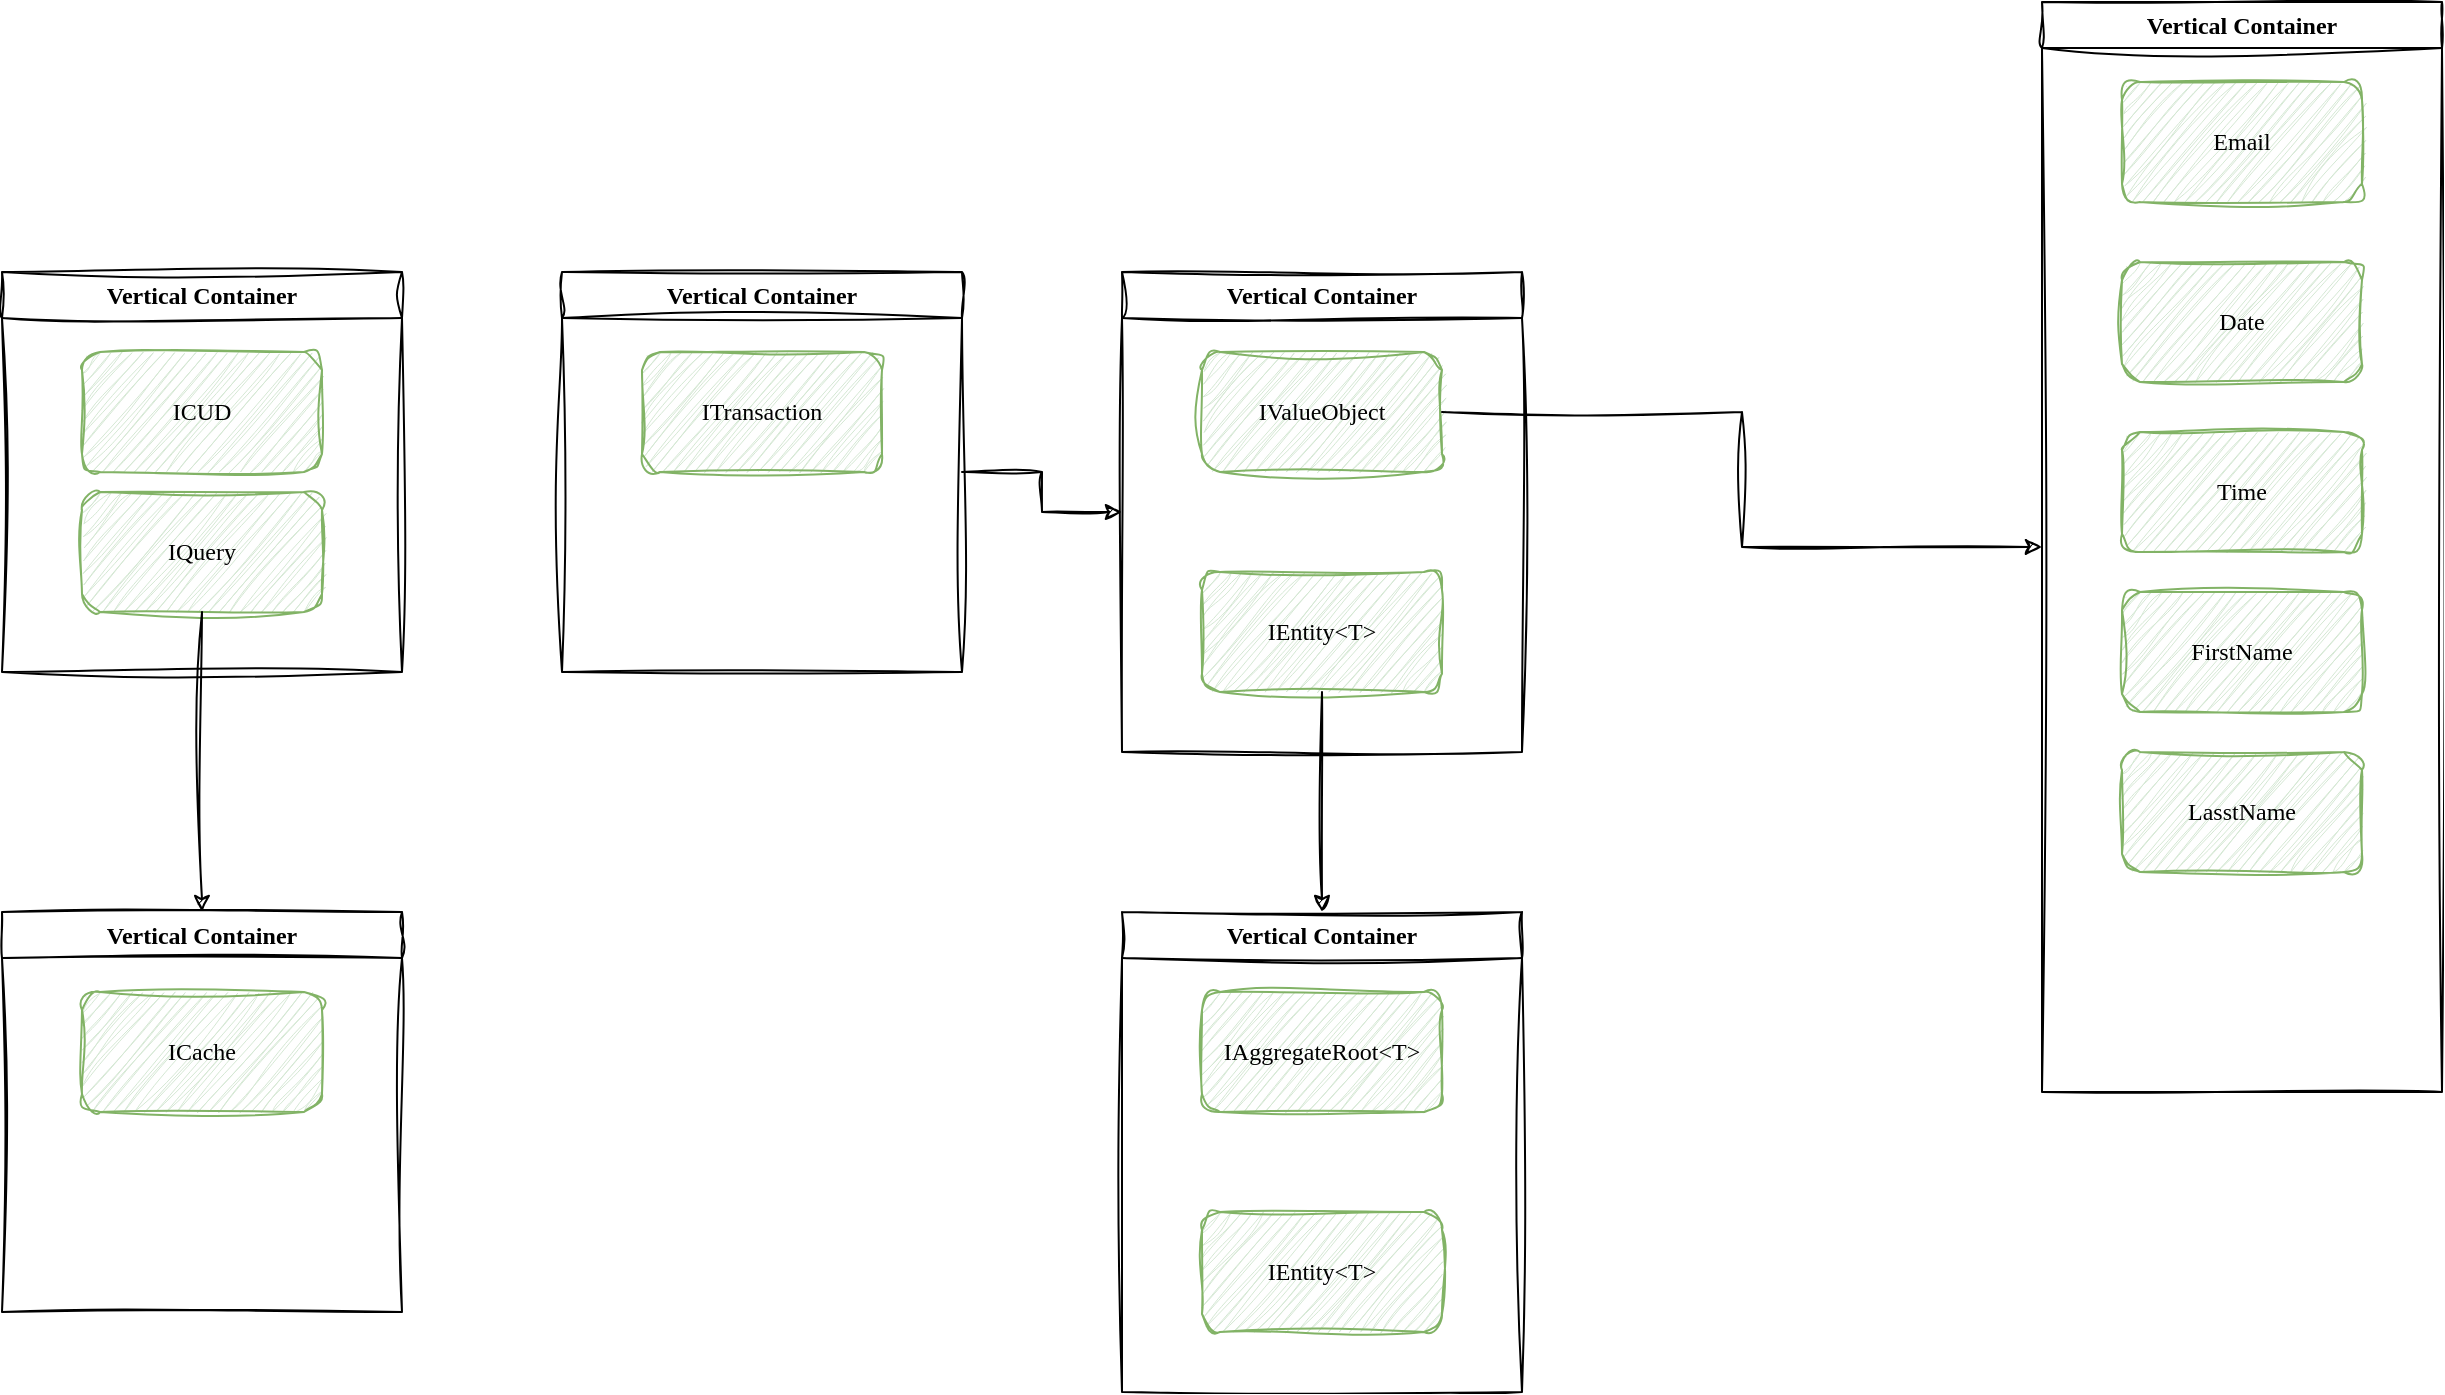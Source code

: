 <mxfile version="24.5.3" type="device" pages="3">
  <diagram id="gMngLW4jEP_mwWQlNc8c" name="ConnectionProvider">
    <mxGraphModel dx="1418" dy="2023" grid="1" gridSize="10" guides="1" tooltips="1" connect="1" arrows="1" fold="1" page="1" pageScale="1" pageWidth="827" pageHeight="1169" math="0" shadow="0">
      <root>
        <mxCell id="0" />
        <mxCell id="1" parent="0" />
        <mxCell id="ZhsNxCUsWvudaTYQ64_n-6" value="Vertical Container" style="swimlane;whiteSpace=wrap;html=1;fontFamily=Fira Code;fontSource=https%3A%2F%2Ffonts.googleapis.com%2Fcss%3Ffamily%3DFira%2BCode;sketch=1;curveFitting=1;jiggle=2;" vertex="1" parent="1">
          <mxGeometry x="10" y="10" width="200" height="200" as="geometry" />
        </mxCell>
        <mxCell id="ZhsNxCUsWvudaTYQ64_n-1" value="ICUD" style="rounded=1;whiteSpace=wrap;html=1;fillColor=#d5e8d4;strokeColor=#82b366;fontFamily=Fira Code;fontSource=https%3A%2F%2Ffonts.googleapis.com%2Fcss%3Ffamily%3DFira%2BCode;sketch=1;curveFitting=1;jiggle=2;" vertex="1" parent="ZhsNxCUsWvudaTYQ64_n-6">
          <mxGeometry x="40" y="40" width="120" height="60" as="geometry" />
        </mxCell>
        <mxCell id="ZhsNxCUsWvudaTYQ64_n-4" value="IQuery" style="rounded=1;whiteSpace=wrap;html=1;fillColor=#d5e8d4;strokeColor=#82b366;fontFamily=Fira Code;fontSource=https%3A%2F%2Ffonts.googleapis.com%2Fcss%3Ffamily%3DFira%2BCode;sketch=1;curveFitting=1;jiggle=2;" vertex="1" parent="ZhsNxCUsWvudaTYQ64_n-6">
          <mxGeometry x="40" y="110" width="120" height="60" as="geometry" />
        </mxCell>
        <mxCell id="ZhsNxCUsWvudaTYQ64_n-18" value="" style="edgeStyle=orthogonalEdgeStyle;rounded=0;sketch=1;hachureGap=4;jiggle=2;curveFitting=1;orthogonalLoop=1;jettySize=auto;html=1;fontFamily=Architects Daughter;fontSource=https%3A%2F%2Ffonts.googleapis.com%2Fcss%3Ffamily%3DArchitects%2BDaughter;" edge="1" parent="1" source="ZhsNxCUsWvudaTYQ64_n-7" target="ZhsNxCUsWvudaTYQ64_n-16">
          <mxGeometry relative="1" as="geometry" />
        </mxCell>
        <mxCell id="ZhsNxCUsWvudaTYQ64_n-7" value="Vertical Container" style="swimlane;whiteSpace=wrap;html=1;fontFamily=Fira Code;fontSource=https%3A%2F%2Ffonts.googleapis.com%2Fcss%3Ffamily%3DFira%2BCode;sketch=1;curveFitting=1;jiggle=2;" vertex="1" parent="1">
          <mxGeometry x="290" y="10" width="200" height="200" as="geometry" />
        </mxCell>
        <mxCell id="ZhsNxCUsWvudaTYQ64_n-8" value="ITransaction" style="rounded=1;whiteSpace=wrap;html=1;fillColor=#d5e8d4;strokeColor=#82b366;fontFamily=Fira Code;fontSource=https%3A%2F%2Ffonts.googleapis.com%2Fcss%3Ffamily%3DFira%2BCode;sketch=1;curveFitting=1;jiggle=2;" vertex="1" parent="ZhsNxCUsWvudaTYQ64_n-7">
          <mxGeometry x="40" y="40" width="120" height="60" as="geometry" />
        </mxCell>
        <mxCell id="ZhsNxCUsWvudaTYQ64_n-11" value="Vertical Container" style="swimlane;whiteSpace=wrap;html=1;fontFamily=Fira Code;fontSource=https%3A%2F%2Ffonts.googleapis.com%2Fcss%3Ffamily%3DFira%2BCode;sketch=1;curveFitting=1;jiggle=2;" vertex="1" parent="1">
          <mxGeometry x="10" y="330" width="200" height="200" as="geometry" />
        </mxCell>
        <mxCell id="ZhsNxCUsWvudaTYQ64_n-12" value="ICache" style="rounded=1;whiteSpace=wrap;html=1;fillColor=#d5e8d4;strokeColor=#82b366;fontFamily=Fira Code;fontSource=https%3A%2F%2Ffonts.googleapis.com%2Fcss%3Ffamily%3DFira%2BCode;sketch=1;curveFitting=1;jiggle=2;" vertex="1" parent="ZhsNxCUsWvudaTYQ64_n-11">
          <mxGeometry x="40" y="40" width="120" height="60" as="geometry" />
        </mxCell>
        <mxCell id="ZhsNxCUsWvudaTYQ64_n-15" style="edgeStyle=orthogonalEdgeStyle;rounded=0;sketch=1;hachureGap=4;jiggle=2;curveFitting=1;orthogonalLoop=1;jettySize=auto;html=1;fontFamily=Architects Daughter;fontSource=https%3A%2F%2Ffonts.googleapis.com%2Fcss%3Ffamily%3DArchitects%2BDaughter;" edge="1" parent="1" source="ZhsNxCUsWvudaTYQ64_n-4" target="ZhsNxCUsWvudaTYQ64_n-11">
          <mxGeometry relative="1" as="geometry" />
        </mxCell>
        <mxCell id="ZhsNxCUsWvudaTYQ64_n-16" value="Vertical Container" style="swimlane;whiteSpace=wrap;html=1;fontFamily=Fira Code;fontSource=https%3A%2F%2Ffonts.googleapis.com%2Fcss%3Ffamily%3DFira%2BCode;sketch=1;curveFitting=1;jiggle=2;" vertex="1" parent="1">
          <mxGeometry x="570" y="10" width="200" height="240" as="geometry" />
        </mxCell>
        <mxCell id="ZhsNxCUsWvudaTYQ64_n-17" value="IValueObject" style="rounded=1;whiteSpace=wrap;html=1;fillColor=#d5e8d4;strokeColor=#82b366;fontFamily=Fira Code;fontSource=https%3A%2F%2Ffonts.googleapis.com%2Fcss%3Ffamily%3DFira%2BCode;sketch=1;curveFitting=1;jiggle=2;" vertex="1" parent="ZhsNxCUsWvudaTYQ64_n-16">
          <mxGeometry x="40" y="40" width="120" height="60" as="geometry" />
        </mxCell>
        <mxCell id="ZhsNxCUsWvudaTYQ64_n-19" value="IEntity&amp;lt;T&amp;gt;" style="rounded=1;whiteSpace=wrap;html=1;fillColor=#d5e8d4;strokeColor=#82b366;fontFamily=Fira Code;fontSource=https%3A%2F%2Ffonts.googleapis.com%2Fcss%3Ffamily%3DFira%2BCode;sketch=1;curveFitting=1;jiggle=2;" vertex="1" parent="ZhsNxCUsWvudaTYQ64_n-16">
          <mxGeometry x="40" y="150" width="120" height="60" as="geometry" />
        </mxCell>
        <mxCell id="ZhsNxCUsWvudaTYQ64_n-21" value="Vertical Container" style="swimlane;whiteSpace=wrap;html=1;fontFamily=Fira Code;fontSource=https%3A%2F%2Ffonts.googleapis.com%2Fcss%3Ffamily%3DFira%2BCode;sketch=1;curveFitting=1;jiggle=2;" vertex="1" parent="1">
          <mxGeometry x="570" y="330" width="200" height="240" as="geometry" />
        </mxCell>
        <mxCell id="ZhsNxCUsWvudaTYQ64_n-22" value="IAggregateRoot&amp;lt;T&amp;gt;" style="rounded=1;whiteSpace=wrap;html=1;fillColor=#d5e8d4;strokeColor=#82b366;fontFamily=Fira Code;fontSource=https%3A%2F%2Ffonts.googleapis.com%2Fcss%3Ffamily%3DFira%2BCode;sketch=1;curveFitting=1;jiggle=2;" vertex="1" parent="ZhsNxCUsWvudaTYQ64_n-21">
          <mxGeometry x="40" y="40" width="120" height="60" as="geometry" />
        </mxCell>
        <mxCell id="ZhsNxCUsWvudaTYQ64_n-23" value="IEntity&amp;lt;T&amp;gt;" style="rounded=1;whiteSpace=wrap;html=1;fillColor=#d5e8d4;strokeColor=#82b366;fontFamily=Fira Code;fontSource=https%3A%2F%2Ffonts.googleapis.com%2Fcss%3Ffamily%3DFira%2BCode;sketch=1;curveFitting=1;jiggle=2;" vertex="1" parent="ZhsNxCUsWvudaTYQ64_n-21">
          <mxGeometry x="40" y="150" width="120" height="60" as="geometry" />
        </mxCell>
        <mxCell id="ZhsNxCUsWvudaTYQ64_n-25" style="edgeStyle=orthogonalEdgeStyle;rounded=0;sketch=1;hachureGap=4;jiggle=2;curveFitting=1;orthogonalLoop=1;jettySize=auto;html=1;entryX=0.5;entryY=0;entryDx=0;entryDy=0;fontFamily=Architects Daughter;fontSource=https%3A%2F%2Ffonts.googleapis.com%2Fcss%3Ffamily%3DArchitects%2BDaughter;" edge="1" parent="1" source="ZhsNxCUsWvudaTYQ64_n-19" target="ZhsNxCUsWvudaTYQ64_n-21">
          <mxGeometry relative="1" as="geometry" />
        </mxCell>
        <mxCell id="ZhsNxCUsWvudaTYQ64_n-26" value="Vertical Container" style="swimlane;whiteSpace=wrap;html=1;fontFamily=Fira Code;fontSource=https%3A%2F%2Ffonts.googleapis.com%2Fcss%3Ffamily%3DFira%2BCode;sketch=1;curveFitting=1;jiggle=2;" vertex="1" parent="1">
          <mxGeometry x="1030" y="-125" width="200" height="545" as="geometry" />
        </mxCell>
        <mxCell id="ZhsNxCUsWvudaTYQ64_n-27" value="Email" style="rounded=1;whiteSpace=wrap;html=1;fillColor=#d5e8d4;strokeColor=#82b366;fontFamily=Fira Code;fontSource=https%3A%2F%2Ffonts.googleapis.com%2Fcss%3Ffamily%3DFira%2BCode;sketch=1;curveFitting=1;jiggle=2;" vertex="1" parent="ZhsNxCUsWvudaTYQ64_n-26">
          <mxGeometry x="40" y="40" width="120" height="60" as="geometry" />
        </mxCell>
        <mxCell id="ZhsNxCUsWvudaTYQ64_n-28" value="Date" style="rounded=1;whiteSpace=wrap;html=1;fillColor=#d5e8d4;strokeColor=#82b366;fontFamily=Fira Code;fontSource=https%3A%2F%2Ffonts.googleapis.com%2Fcss%3Ffamily%3DFira%2BCode;sketch=1;curveFitting=1;jiggle=2;" vertex="1" parent="ZhsNxCUsWvudaTYQ64_n-26">
          <mxGeometry x="40" y="130" width="120" height="60" as="geometry" />
        </mxCell>
        <mxCell id="ZhsNxCUsWvudaTYQ64_n-31" value="FirstName" style="rounded=1;whiteSpace=wrap;html=1;fillColor=#d5e8d4;strokeColor=#82b366;fontFamily=Fira Code;fontSource=https%3A%2F%2Ffonts.googleapis.com%2Fcss%3Ffamily%3DFira%2BCode;sketch=1;curveFitting=1;jiggle=2;" vertex="1" parent="ZhsNxCUsWvudaTYQ64_n-26">
          <mxGeometry x="40" y="295" width="120" height="60" as="geometry" />
        </mxCell>
        <mxCell id="ZhsNxCUsWvudaTYQ64_n-33" value="LasstName" style="rounded=1;whiteSpace=wrap;html=1;fillColor=#d5e8d4;strokeColor=#82b366;fontFamily=Fira Code;fontSource=https%3A%2F%2Ffonts.googleapis.com%2Fcss%3Ffamily%3DFira%2BCode;sketch=1;curveFitting=1;jiggle=2;" vertex="1" parent="ZhsNxCUsWvudaTYQ64_n-26">
          <mxGeometry x="40" y="375" width="120" height="60" as="geometry" />
        </mxCell>
        <mxCell id="ZhsNxCUsWvudaTYQ64_n-36" value="Time" style="rounded=1;whiteSpace=wrap;html=1;fillColor=#d5e8d4;strokeColor=#82b366;fontFamily=Fira Code;fontSource=https%3A%2F%2Ffonts.googleapis.com%2Fcss%3Ffamily%3DFira%2BCode;sketch=1;curveFitting=1;jiggle=2;" vertex="1" parent="ZhsNxCUsWvudaTYQ64_n-26">
          <mxGeometry x="40" y="215" width="120" height="60" as="geometry" />
        </mxCell>
        <mxCell id="ZhsNxCUsWvudaTYQ64_n-30" style="edgeStyle=orthogonalEdgeStyle;rounded=0;sketch=1;hachureGap=4;jiggle=2;curveFitting=1;orthogonalLoop=1;jettySize=auto;html=1;entryX=0;entryY=0.5;entryDx=0;entryDy=0;fontFamily=Architects Daughter;fontSource=https%3A%2F%2Ffonts.googleapis.com%2Fcss%3Ffamily%3DArchitects%2BDaughter;" edge="1" parent="1" source="ZhsNxCUsWvudaTYQ64_n-17" target="ZhsNxCUsWvudaTYQ64_n-26">
          <mxGeometry relative="1" as="geometry" />
        </mxCell>
      </root>
    </mxGraphModel>
  </diagram>
  <diagram name="Page-1" id="qKaU0Q-FvelUafF9ekBP">
    <mxGraphModel dx="1434" dy="836" grid="1" gridSize="10" guides="1" tooltips="1" connect="1" arrows="1" fold="1" page="1" pageScale="1" pageWidth="850" pageHeight="1100" math="0" shadow="0">
      <root>
        <mxCell id="0" />
        <mxCell id="1" parent="0" />
        <mxCell id="NtewO8Oyfw1NCg4WtKrz-3" value="" style="edgeStyle=orthogonalEdgeStyle;rounded=0;orthogonalLoop=1;jettySize=auto;html=1;entryX=0;entryY=0.5;entryDx=0;entryDy=0;" parent="1" source="NtewO8Oyfw1NCg4WtKrz-1" target="NtewO8Oyfw1NCg4WtKrz-2" edge="1">
          <mxGeometry relative="1" as="geometry" />
        </mxCell>
        <mxCell id="NtewO8Oyfw1NCg4WtKrz-7" style="edgeStyle=orthogonalEdgeStyle;rounded=0;orthogonalLoop=1;jettySize=auto;html=1;entryX=0;entryY=0.5;entryDx=0;entryDy=0;" parent="1" source="NtewO8Oyfw1NCg4WtKrz-1" target="NtewO8Oyfw1NCg4WtKrz-5" edge="1">
          <mxGeometry relative="1" as="geometry" />
        </mxCell>
        <mxCell id="NtewO8Oyfw1NCg4WtKrz-12" style="edgeStyle=orthogonalEdgeStyle;rounded=0;orthogonalLoop=1;jettySize=auto;html=1;entryX=0.5;entryY=0;entryDx=0;entryDy=0;" parent="1" source="NtewO8Oyfw1NCg4WtKrz-1" target="NtewO8Oyfw1NCg4WtKrz-8" edge="1">
          <mxGeometry relative="1" as="geometry" />
        </mxCell>
        <mxCell id="NtewO8Oyfw1NCg4WtKrz-1" value="Cache" style="rounded=1;whiteSpace=wrap;html=1;fillColor=#dae8fc;strokeColor=#6c8ebf;" parent="1" vertex="1">
          <mxGeometry x="40" y="40" width="120" height="60" as="geometry" />
        </mxCell>
        <mxCell id="NtewO8Oyfw1NCg4WtKrz-2" value="InMemory" style="whiteSpace=wrap;html=1;rounded=1;fillColor=#f5f5f5;fontColor=#333333;strokeColor=#666666;" parent="1" vertex="1">
          <mxGeometry x="130" y="150" width="120" height="60" as="geometry" />
        </mxCell>
        <mxCell id="NtewO8Oyfw1NCg4WtKrz-5" value="Redis" style="whiteSpace=wrap;html=1;rounded=1;fillColor=#f5f5f5;fontColor=#333333;strokeColor=#666666;" parent="1" vertex="1">
          <mxGeometry x="130" y="230" width="120" height="60" as="geometry" />
        </mxCell>
        <mxCell id="NtewO8Oyfw1NCg4WtKrz-8" value="ICachable&amp;lt;T&amp;gt;" style="swimlane;fontStyle=0;childLayout=stackLayout;horizontal=1;startSize=30;horizontalStack=0;resizeParent=1;resizeParentMax=0;resizeLast=0;collapsible=1;marginBottom=0;whiteSpace=wrap;html=1;" parent="1" vertex="1">
          <mxGeometry x="425" y="90" width="140" height="120" as="geometry" />
        </mxCell>
        <mxCell id="NtewO8Oyfw1NCg4WtKrz-9" value="Item 1" style="text;strokeColor=none;fillColor=none;align=left;verticalAlign=middle;spacingLeft=4;spacingRight=4;overflow=hidden;points=[[0,0.5],[1,0.5]];portConstraint=eastwest;rotatable=0;whiteSpace=wrap;html=1;" parent="NtewO8Oyfw1NCg4WtKrz-8" vertex="1">
          <mxGeometry y="30" width="140" height="30" as="geometry" />
        </mxCell>
        <mxCell id="NtewO8Oyfw1NCg4WtKrz-10" value="Item 2" style="text;strokeColor=none;fillColor=none;align=left;verticalAlign=middle;spacingLeft=4;spacingRight=4;overflow=hidden;points=[[0,0.5],[1,0.5]];portConstraint=eastwest;rotatable=0;whiteSpace=wrap;html=1;" parent="NtewO8Oyfw1NCg4WtKrz-8" vertex="1">
          <mxGeometry y="60" width="140" height="30" as="geometry" />
        </mxCell>
        <mxCell id="NtewO8Oyfw1NCg4WtKrz-11" value="Item 3" style="text;strokeColor=none;fillColor=none;align=left;verticalAlign=middle;spacingLeft=4;spacingRight=4;overflow=hidden;points=[[0,0.5],[1,0.5]];portConstraint=eastwest;rotatable=0;whiteSpace=wrap;html=1;" parent="NtewO8Oyfw1NCg4WtKrz-8" vertex="1">
          <mxGeometry y="90" width="140" height="30" as="geometry" />
        </mxCell>
      </root>
    </mxGraphModel>
  </diagram>
  <diagram id="Ne23yOoz-tXJmSxuFy1E" name="Page-2">
    <mxGraphModel dx="1434" dy="836" grid="1" gridSize="10" guides="1" tooltips="1" connect="1" arrows="1" fold="1" page="1" pageScale="1" pageWidth="850" pageHeight="1100" math="0" shadow="0">
      <root>
        <mxCell id="0" />
        <mxCell id="1" parent="0" />
        <mxCell id="tMRPGCzTdlgyJ16GRIbu-27" value="Connection String" style="rounded=1;whiteSpace=wrap;html=1;fillColor=#dae8fc;strokeColor=#6c8ebf;" parent="1" vertex="1">
          <mxGeometry x="390" y="370" width="120" height="60" as="geometry" />
        </mxCell>
        <mxCell id="tMRPGCzTdlgyJ16GRIbu-34" style="edgeStyle=orthogonalEdgeStyle;rounded=0;orthogonalLoop=1;jettySize=auto;html=1;" parent="1" source="tMRPGCzTdlgyJ16GRIbu-28" target="tMRPGCzTdlgyJ16GRIbu-27" edge="1">
          <mxGeometry relative="1" as="geometry" />
        </mxCell>
        <mxCell id="tMRPGCzTdlgyJ16GRIbu-28" value="IDbConnection" style="rounded=1;whiteSpace=wrap;html=1;fillColor=#d5e8d4;strokeColor=#82b366;" parent="1" vertex="1">
          <mxGeometry x="390" y="250" width="120" height="60" as="geometry" />
        </mxCell>
        <mxCell id="tMRPGCzTdlgyJ16GRIbu-32" style="edgeStyle=orthogonalEdgeStyle;rounded=0;orthogonalLoop=1;jettySize=auto;html=1;" parent="1" source="tMRPGCzTdlgyJ16GRIbu-30" target="tMRPGCzTdlgyJ16GRIbu-28" edge="1">
          <mxGeometry relative="1" as="geometry" />
        </mxCell>
        <mxCell id="wP5w_A6uv57l26Ph7zOD-2" value="" style="edgeStyle=orthogonalEdgeStyle;rounded=0;orthogonalLoop=1;jettySize=auto;html=1;" parent="1" source="tMRPGCzTdlgyJ16GRIbu-30" target="tMRPGCzTdlgyJ16GRIbu-37" edge="1">
          <mxGeometry relative="1" as="geometry" />
        </mxCell>
        <mxCell id="tMRPGCzTdlgyJ16GRIbu-30" value="DbContext" style="rounded=1;whiteSpace=wrap;html=1;fillColor=#ffe6cc;strokeColor=#d79b00;" parent="1" vertex="1">
          <mxGeometry x="600" y="130" width="120" height="60" as="geometry" />
        </mxCell>
        <mxCell id="tMRPGCzTdlgyJ16GRIbu-35" value="Constructor" style="swimlane;fontStyle=0;childLayout=stackLayout;horizontal=1;startSize=30;horizontalStack=0;resizeParent=1;resizeParentMax=0;resizeLast=0;collapsible=1;marginBottom=0;whiteSpace=wrap;html=1;fillColor=#f5f5f5;fontColor=#333333;strokeColor=#666666;" parent="1" vertex="1">
          <mxGeometry x="830" y="85" width="320" height="120" as="geometry" />
        </mxCell>
        <mxCell id="tMRPGCzTdlgyJ16GRIbu-36" value="DbContext from ServiceProvider" style="text;strokeColor=none;fillColor=none;align=left;verticalAlign=middle;spacingLeft=4;spacingRight=4;overflow=hidden;points=[[0,0.5],[1,0.5]];portConstraint=eastwest;rotatable=0;whiteSpace=wrap;html=1;" parent="tMRPGCzTdlgyJ16GRIbu-35" vertex="1">
          <mxGeometry y="30" width="320" height="30" as="geometry" />
        </mxCell>
        <mxCell id="tMRPGCzTdlgyJ16GRIbu-37" value="ConnectionString with EngineType(Sql server, Sqlite ,...)" style="text;strokeColor=none;fillColor=none;align=left;verticalAlign=middle;spacingLeft=4;spacingRight=4;overflow=hidden;points=[[0,0.5],[1,0.5]];portConstraint=eastwest;rotatable=0;whiteSpace=wrap;html=1;" parent="tMRPGCzTdlgyJ16GRIbu-35" vertex="1">
          <mxGeometry y="60" width="320" height="30" as="geometry" />
        </mxCell>
        <mxCell id="tMRPGCzTdlgyJ16GRIbu-38" value="DbOption&amp;lt;DbContext&amp;gt;" style="text;strokeColor=none;fillColor=none;align=left;verticalAlign=middle;spacingLeft=4;spacingRight=4;overflow=hidden;points=[[0,0.5],[1,0.5]];portConstraint=eastwest;rotatable=0;whiteSpace=wrap;html=1;" parent="tMRPGCzTdlgyJ16GRIbu-35" vertex="1">
          <mxGeometry y="90" width="320" height="30" as="geometry" />
        </mxCell>
      </root>
    </mxGraphModel>
  </diagram>
</mxfile>

